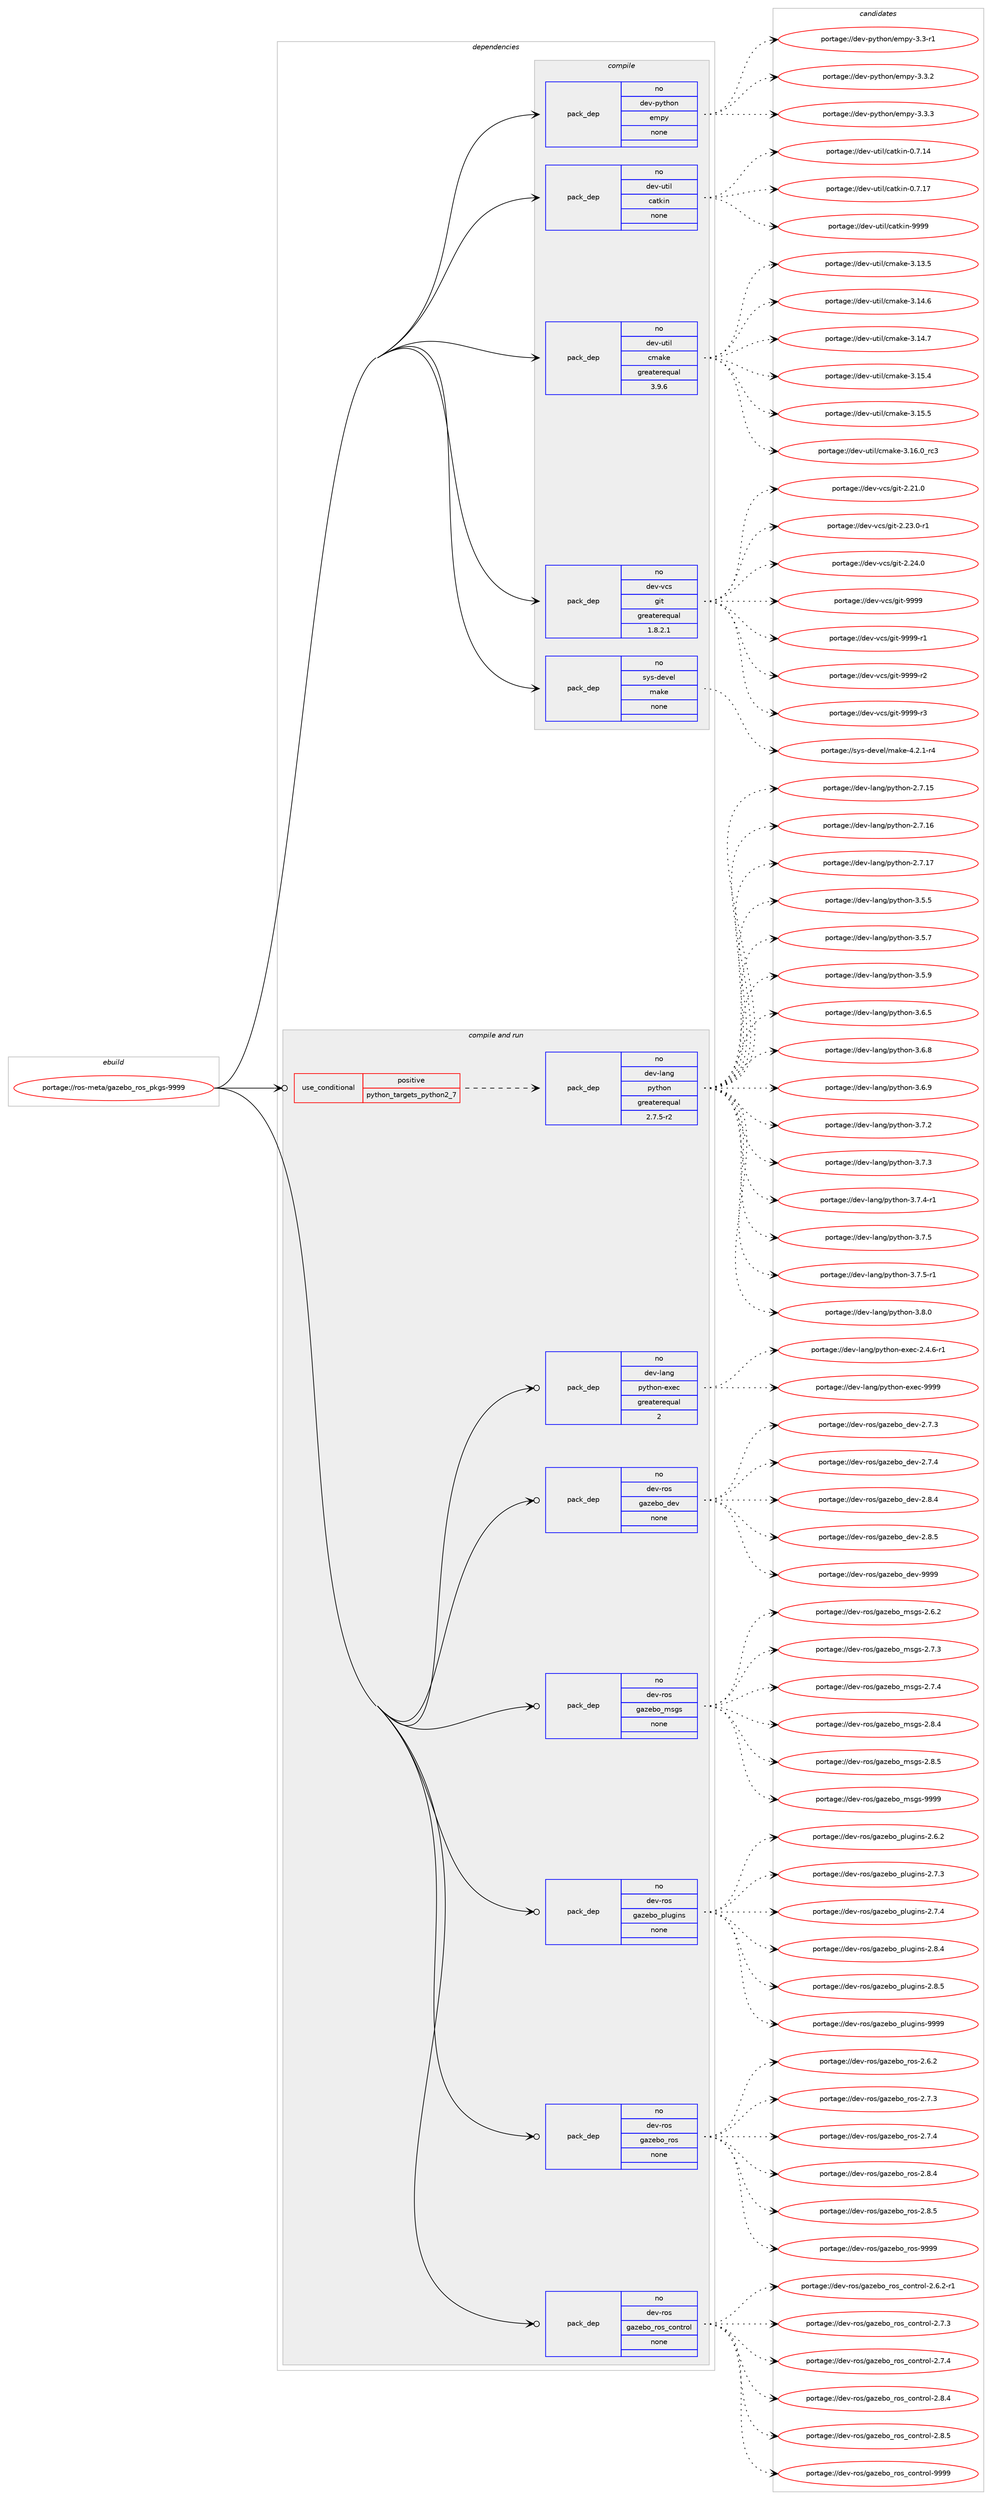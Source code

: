 digraph prolog {

# *************
# Graph options
# *************

newrank=true;
concentrate=true;
compound=true;
graph [rankdir=LR,fontname=Helvetica,fontsize=10,ranksep=1.5];#, ranksep=2.5, nodesep=0.2];
edge  [arrowhead=vee];
node  [fontname=Helvetica,fontsize=10];

# **********
# The ebuild
# **********

subgraph cluster_leftcol {
color=gray;
rank=same;
label=<<i>ebuild</i>>;
id [label="portage://ros-meta/gazebo_ros_pkgs-9999", color=red, width=4, href="../ros-meta/gazebo_ros_pkgs-9999.svg"];
}

# ****************
# The dependencies
# ****************

subgraph cluster_midcol {
color=gray;
label=<<i>dependencies</i>>;
subgraph cluster_compile {
fillcolor="#eeeeee";
style=filled;
label=<<i>compile</i>>;
subgraph pack278310 {
dependency379535 [label=<<TABLE BORDER="0" CELLBORDER="1" CELLSPACING="0" CELLPADDING="4" WIDTH="220"><TR><TD ROWSPAN="6" CELLPADDING="30">pack_dep</TD></TR><TR><TD WIDTH="110">no</TD></TR><TR><TD>dev-python</TD></TR><TR><TD>empy</TD></TR><TR><TD>none</TD></TR><TR><TD></TD></TR></TABLE>>, shape=none, color=blue];
}
id:e -> dependency379535:w [weight=20,style="solid",arrowhead="vee"];
subgraph pack278311 {
dependency379536 [label=<<TABLE BORDER="0" CELLBORDER="1" CELLSPACING="0" CELLPADDING="4" WIDTH="220"><TR><TD ROWSPAN="6" CELLPADDING="30">pack_dep</TD></TR><TR><TD WIDTH="110">no</TD></TR><TR><TD>dev-util</TD></TR><TR><TD>catkin</TD></TR><TR><TD>none</TD></TR><TR><TD></TD></TR></TABLE>>, shape=none, color=blue];
}
id:e -> dependency379536:w [weight=20,style="solid",arrowhead="vee"];
subgraph pack278312 {
dependency379537 [label=<<TABLE BORDER="0" CELLBORDER="1" CELLSPACING="0" CELLPADDING="4" WIDTH="220"><TR><TD ROWSPAN="6" CELLPADDING="30">pack_dep</TD></TR><TR><TD WIDTH="110">no</TD></TR><TR><TD>dev-util</TD></TR><TR><TD>cmake</TD></TR><TR><TD>greaterequal</TD></TR><TR><TD>3.9.6</TD></TR></TABLE>>, shape=none, color=blue];
}
id:e -> dependency379537:w [weight=20,style="solid",arrowhead="vee"];
subgraph pack278313 {
dependency379538 [label=<<TABLE BORDER="0" CELLBORDER="1" CELLSPACING="0" CELLPADDING="4" WIDTH="220"><TR><TD ROWSPAN="6" CELLPADDING="30">pack_dep</TD></TR><TR><TD WIDTH="110">no</TD></TR><TR><TD>dev-vcs</TD></TR><TR><TD>git</TD></TR><TR><TD>greaterequal</TD></TR><TR><TD>1.8.2.1</TD></TR></TABLE>>, shape=none, color=blue];
}
id:e -> dependency379538:w [weight=20,style="solid",arrowhead="vee"];
subgraph pack278314 {
dependency379539 [label=<<TABLE BORDER="0" CELLBORDER="1" CELLSPACING="0" CELLPADDING="4" WIDTH="220"><TR><TD ROWSPAN="6" CELLPADDING="30">pack_dep</TD></TR><TR><TD WIDTH="110">no</TD></TR><TR><TD>sys-devel</TD></TR><TR><TD>make</TD></TR><TR><TD>none</TD></TR><TR><TD></TD></TR></TABLE>>, shape=none, color=blue];
}
id:e -> dependency379539:w [weight=20,style="solid",arrowhead="vee"];
}
subgraph cluster_compileandrun {
fillcolor="#eeeeee";
style=filled;
label=<<i>compile and run</i>>;
subgraph cond94807 {
dependency379540 [label=<<TABLE BORDER="0" CELLBORDER="1" CELLSPACING="0" CELLPADDING="4"><TR><TD ROWSPAN="3" CELLPADDING="10">use_conditional</TD></TR><TR><TD>positive</TD></TR><TR><TD>python_targets_python2_7</TD></TR></TABLE>>, shape=none, color=red];
subgraph pack278315 {
dependency379541 [label=<<TABLE BORDER="0" CELLBORDER="1" CELLSPACING="0" CELLPADDING="4" WIDTH="220"><TR><TD ROWSPAN="6" CELLPADDING="30">pack_dep</TD></TR><TR><TD WIDTH="110">no</TD></TR><TR><TD>dev-lang</TD></TR><TR><TD>python</TD></TR><TR><TD>greaterequal</TD></TR><TR><TD>2.7.5-r2</TD></TR></TABLE>>, shape=none, color=blue];
}
dependency379540:e -> dependency379541:w [weight=20,style="dashed",arrowhead="vee"];
}
id:e -> dependency379540:w [weight=20,style="solid",arrowhead="odotvee"];
subgraph pack278316 {
dependency379542 [label=<<TABLE BORDER="0" CELLBORDER="1" CELLSPACING="0" CELLPADDING="4" WIDTH="220"><TR><TD ROWSPAN="6" CELLPADDING="30">pack_dep</TD></TR><TR><TD WIDTH="110">no</TD></TR><TR><TD>dev-lang</TD></TR><TR><TD>python-exec</TD></TR><TR><TD>greaterequal</TD></TR><TR><TD>2</TD></TR></TABLE>>, shape=none, color=blue];
}
id:e -> dependency379542:w [weight=20,style="solid",arrowhead="odotvee"];
subgraph pack278317 {
dependency379543 [label=<<TABLE BORDER="0" CELLBORDER="1" CELLSPACING="0" CELLPADDING="4" WIDTH="220"><TR><TD ROWSPAN="6" CELLPADDING="30">pack_dep</TD></TR><TR><TD WIDTH="110">no</TD></TR><TR><TD>dev-ros</TD></TR><TR><TD>gazebo_dev</TD></TR><TR><TD>none</TD></TR><TR><TD></TD></TR></TABLE>>, shape=none, color=blue];
}
id:e -> dependency379543:w [weight=20,style="solid",arrowhead="odotvee"];
subgraph pack278318 {
dependency379544 [label=<<TABLE BORDER="0" CELLBORDER="1" CELLSPACING="0" CELLPADDING="4" WIDTH="220"><TR><TD ROWSPAN="6" CELLPADDING="30">pack_dep</TD></TR><TR><TD WIDTH="110">no</TD></TR><TR><TD>dev-ros</TD></TR><TR><TD>gazebo_msgs</TD></TR><TR><TD>none</TD></TR><TR><TD></TD></TR></TABLE>>, shape=none, color=blue];
}
id:e -> dependency379544:w [weight=20,style="solid",arrowhead="odotvee"];
subgraph pack278319 {
dependency379545 [label=<<TABLE BORDER="0" CELLBORDER="1" CELLSPACING="0" CELLPADDING="4" WIDTH="220"><TR><TD ROWSPAN="6" CELLPADDING="30">pack_dep</TD></TR><TR><TD WIDTH="110">no</TD></TR><TR><TD>dev-ros</TD></TR><TR><TD>gazebo_plugins</TD></TR><TR><TD>none</TD></TR><TR><TD></TD></TR></TABLE>>, shape=none, color=blue];
}
id:e -> dependency379545:w [weight=20,style="solid",arrowhead="odotvee"];
subgraph pack278320 {
dependency379546 [label=<<TABLE BORDER="0" CELLBORDER="1" CELLSPACING="0" CELLPADDING="4" WIDTH="220"><TR><TD ROWSPAN="6" CELLPADDING="30">pack_dep</TD></TR><TR><TD WIDTH="110">no</TD></TR><TR><TD>dev-ros</TD></TR><TR><TD>gazebo_ros</TD></TR><TR><TD>none</TD></TR><TR><TD></TD></TR></TABLE>>, shape=none, color=blue];
}
id:e -> dependency379546:w [weight=20,style="solid",arrowhead="odotvee"];
subgraph pack278321 {
dependency379547 [label=<<TABLE BORDER="0" CELLBORDER="1" CELLSPACING="0" CELLPADDING="4" WIDTH="220"><TR><TD ROWSPAN="6" CELLPADDING="30">pack_dep</TD></TR><TR><TD WIDTH="110">no</TD></TR><TR><TD>dev-ros</TD></TR><TR><TD>gazebo_ros_control</TD></TR><TR><TD>none</TD></TR><TR><TD></TD></TR></TABLE>>, shape=none, color=blue];
}
id:e -> dependency379547:w [weight=20,style="solid",arrowhead="odotvee"];
}
subgraph cluster_run {
fillcolor="#eeeeee";
style=filled;
label=<<i>run</i>>;
}
}

# **************
# The candidates
# **************

subgraph cluster_choices {
rank=same;
color=gray;
label=<<i>candidates</i>>;

subgraph choice278310 {
color=black;
nodesep=1;
choiceportage1001011184511212111610411111047101109112121455146514511449 [label="portage://dev-python/empy-3.3-r1", color=red, width=4,href="../dev-python/empy-3.3-r1.svg"];
choiceportage1001011184511212111610411111047101109112121455146514650 [label="portage://dev-python/empy-3.3.2", color=red, width=4,href="../dev-python/empy-3.3.2.svg"];
choiceportage1001011184511212111610411111047101109112121455146514651 [label="portage://dev-python/empy-3.3.3", color=red, width=4,href="../dev-python/empy-3.3.3.svg"];
dependency379535:e -> choiceportage1001011184511212111610411111047101109112121455146514511449:w [style=dotted,weight="100"];
dependency379535:e -> choiceportage1001011184511212111610411111047101109112121455146514650:w [style=dotted,weight="100"];
dependency379535:e -> choiceportage1001011184511212111610411111047101109112121455146514651:w [style=dotted,weight="100"];
}
subgraph choice278311 {
color=black;
nodesep=1;
choiceportage1001011184511711610510847999711610710511045484655464952 [label="portage://dev-util/catkin-0.7.14", color=red, width=4,href="../dev-util/catkin-0.7.14.svg"];
choiceportage1001011184511711610510847999711610710511045484655464955 [label="portage://dev-util/catkin-0.7.17", color=red, width=4,href="../dev-util/catkin-0.7.17.svg"];
choiceportage100101118451171161051084799971161071051104557575757 [label="portage://dev-util/catkin-9999", color=red, width=4,href="../dev-util/catkin-9999.svg"];
dependency379536:e -> choiceportage1001011184511711610510847999711610710511045484655464952:w [style=dotted,weight="100"];
dependency379536:e -> choiceportage1001011184511711610510847999711610710511045484655464955:w [style=dotted,weight="100"];
dependency379536:e -> choiceportage100101118451171161051084799971161071051104557575757:w [style=dotted,weight="100"];
}
subgraph choice278312 {
color=black;
nodesep=1;
choiceportage1001011184511711610510847991099710710145514649514653 [label="portage://dev-util/cmake-3.13.5", color=red, width=4,href="../dev-util/cmake-3.13.5.svg"];
choiceportage1001011184511711610510847991099710710145514649524654 [label="portage://dev-util/cmake-3.14.6", color=red, width=4,href="../dev-util/cmake-3.14.6.svg"];
choiceportage1001011184511711610510847991099710710145514649524655 [label="portage://dev-util/cmake-3.14.7", color=red, width=4,href="../dev-util/cmake-3.14.7.svg"];
choiceportage1001011184511711610510847991099710710145514649534652 [label="portage://dev-util/cmake-3.15.4", color=red, width=4,href="../dev-util/cmake-3.15.4.svg"];
choiceportage1001011184511711610510847991099710710145514649534653 [label="portage://dev-util/cmake-3.15.5", color=red, width=4,href="../dev-util/cmake-3.15.5.svg"];
choiceportage1001011184511711610510847991099710710145514649544648951149951 [label="portage://dev-util/cmake-3.16.0_rc3", color=red, width=4,href="../dev-util/cmake-3.16.0_rc3.svg"];
dependency379537:e -> choiceportage1001011184511711610510847991099710710145514649514653:w [style=dotted,weight="100"];
dependency379537:e -> choiceportage1001011184511711610510847991099710710145514649524654:w [style=dotted,weight="100"];
dependency379537:e -> choiceportage1001011184511711610510847991099710710145514649524655:w [style=dotted,weight="100"];
dependency379537:e -> choiceportage1001011184511711610510847991099710710145514649534652:w [style=dotted,weight="100"];
dependency379537:e -> choiceportage1001011184511711610510847991099710710145514649534653:w [style=dotted,weight="100"];
dependency379537:e -> choiceportage1001011184511711610510847991099710710145514649544648951149951:w [style=dotted,weight="100"];
}
subgraph choice278313 {
color=black;
nodesep=1;
choiceportage10010111845118991154710310511645504650494648 [label="portage://dev-vcs/git-2.21.0", color=red, width=4,href="../dev-vcs/git-2.21.0.svg"];
choiceportage100101118451189911547103105116455046505146484511449 [label="portage://dev-vcs/git-2.23.0-r1", color=red, width=4,href="../dev-vcs/git-2.23.0-r1.svg"];
choiceportage10010111845118991154710310511645504650524648 [label="portage://dev-vcs/git-2.24.0", color=red, width=4,href="../dev-vcs/git-2.24.0.svg"];
choiceportage1001011184511899115471031051164557575757 [label="portage://dev-vcs/git-9999", color=red, width=4,href="../dev-vcs/git-9999.svg"];
choiceportage10010111845118991154710310511645575757574511449 [label="portage://dev-vcs/git-9999-r1", color=red, width=4,href="../dev-vcs/git-9999-r1.svg"];
choiceportage10010111845118991154710310511645575757574511450 [label="portage://dev-vcs/git-9999-r2", color=red, width=4,href="../dev-vcs/git-9999-r2.svg"];
choiceportage10010111845118991154710310511645575757574511451 [label="portage://dev-vcs/git-9999-r3", color=red, width=4,href="../dev-vcs/git-9999-r3.svg"];
dependency379538:e -> choiceportage10010111845118991154710310511645504650494648:w [style=dotted,weight="100"];
dependency379538:e -> choiceportage100101118451189911547103105116455046505146484511449:w [style=dotted,weight="100"];
dependency379538:e -> choiceportage10010111845118991154710310511645504650524648:w [style=dotted,weight="100"];
dependency379538:e -> choiceportage1001011184511899115471031051164557575757:w [style=dotted,weight="100"];
dependency379538:e -> choiceportage10010111845118991154710310511645575757574511449:w [style=dotted,weight="100"];
dependency379538:e -> choiceportage10010111845118991154710310511645575757574511450:w [style=dotted,weight="100"];
dependency379538:e -> choiceportage10010111845118991154710310511645575757574511451:w [style=dotted,weight="100"];
}
subgraph choice278314 {
color=black;
nodesep=1;
choiceportage1151211154510010111810110847109971071014552465046494511452 [label="portage://sys-devel/make-4.2.1-r4", color=red, width=4,href="../sys-devel/make-4.2.1-r4.svg"];
dependency379539:e -> choiceportage1151211154510010111810110847109971071014552465046494511452:w [style=dotted,weight="100"];
}
subgraph choice278315 {
color=black;
nodesep=1;
choiceportage10010111845108971101034711212111610411111045504655464953 [label="portage://dev-lang/python-2.7.15", color=red, width=4,href="../dev-lang/python-2.7.15.svg"];
choiceportage10010111845108971101034711212111610411111045504655464954 [label="portage://dev-lang/python-2.7.16", color=red, width=4,href="../dev-lang/python-2.7.16.svg"];
choiceportage10010111845108971101034711212111610411111045504655464955 [label="portage://dev-lang/python-2.7.17", color=red, width=4,href="../dev-lang/python-2.7.17.svg"];
choiceportage100101118451089711010347112121116104111110455146534653 [label="portage://dev-lang/python-3.5.5", color=red, width=4,href="../dev-lang/python-3.5.5.svg"];
choiceportage100101118451089711010347112121116104111110455146534655 [label="portage://dev-lang/python-3.5.7", color=red, width=4,href="../dev-lang/python-3.5.7.svg"];
choiceportage100101118451089711010347112121116104111110455146534657 [label="portage://dev-lang/python-3.5.9", color=red, width=4,href="../dev-lang/python-3.5.9.svg"];
choiceportage100101118451089711010347112121116104111110455146544653 [label="portage://dev-lang/python-3.6.5", color=red, width=4,href="../dev-lang/python-3.6.5.svg"];
choiceportage100101118451089711010347112121116104111110455146544656 [label="portage://dev-lang/python-3.6.8", color=red, width=4,href="../dev-lang/python-3.6.8.svg"];
choiceportage100101118451089711010347112121116104111110455146544657 [label="portage://dev-lang/python-3.6.9", color=red, width=4,href="../dev-lang/python-3.6.9.svg"];
choiceportage100101118451089711010347112121116104111110455146554650 [label="portage://dev-lang/python-3.7.2", color=red, width=4,href="../dev-lang/python-3.7.2.svg"];
choiceportage100101118451089711010347112121116104111110455146554651 [label="portage://dev-lang/python-3.7.3", color=red, width=4,href="../dev-lang/python-3.7.3.svg"];
choiceportage1001011184510897110103471121211161041111104551465546524511449 [label="portage://dev-lang/python-3.7.4-r1", color=red, width=4,href="../dev-lang/python-3.7.4-r1.svg"];
choiceportage100101118451089711010347112121116104111110455146554653 [label="portage://dev-lang/python-3.7.5", color=red, width=4,href="../dev-lang/python-3.7.5.svg"];
choiceportage1001011184510897110103471121211161041111104551465546534511449 [label="portage://dev-lang/python-3.7.5-r1", color=red, width=4,href="../dev-lang/python-3.7.5-r1.svg"];
choiceportage100101118451089711010347112121116104111110455146564648 [label="portage://dev-lang/python-3.8.0", color=red, width=4,href="../dev-lang/python-3.8.0.svg"];
dependency379541:e -> choiceportage10010111845108971101034711212111610411111045504655464953:w [style=dotted,weight="100"];
dependency379541:e -> choiceportage10010111845108971101034711212111610411111045504655464954:w [style=dotted,weight="100"];
dependency379541:e -> choiceportage10010111845108971101034711212111610411111045504655464955:w [style=dotted,weight="100"];
dependency379541:e -> choiceportage100101118451089711010347112121116104111110455146534653:w [style=dotted,weight="100"];
dependency379541:e -> choiceportage100101118451089711010347112121116104111110455146534655:w [style=dotted,weight="100"];
dependency379541:e -> choiceportage100101118451089711010347112121116104111110455146534657:w [style=dotted,weight="100"];
dependency379541:e -> choiceportage100101118451089711010347112121116104111110455146544653:w [style=dotted,weight="100"];
dependency379541:e -> choiceportage100101118451089711010347112121116104111110455146544656:w [style=dotted,weight="100"];
dependency379541:e -> choiceportage100101118451089711010347112121116104111110455146544657:w [style=dotted,weight="100"];
dependency379541:e -> choiceportage100101118451089711010347112121116104111110455146554650:w [style=dotted,weight="100"];
dependency379541:e -> choiceportage100101118451089711010347112121116104111110455146554651:w [style=dotted,weight="100"];
dependency379541:e -> choiceportage1001011184510897110103471121211161041111104551465546524511449:w [style=dotted,weight="100"];
dependency379541:e -> choiceportage100101118451089711010347112121116104111110455146554653:w [style=dotted,weight="100"];
dependency379541:e -> choiceportage1001011184510897110103471121211161041111104551465546534511449:w [style=dotted,weight="100"];
dependency379541:e -> choiceportage100101118451089711010347112121116104111110455146564648:w [style=dotted,weight="100"];
}
subgraph choice278316 {
color=black;
nodesep=1;
choiceportage10010111845108971101034711212111610411111045101120101994550465246544511449 [label="portage://dev-lang/python-exec-2.4.6-r1", color=red, width=4,href="../dev-lang/python-exec-2.4.6-r1.svg"];
choiceportage10010111845108971101034711212111610411111045101120101994557575757 [label="portage://dev-lang/python-exec-9999", color=red, width=4,href="../dev-lang/python-exec-9999.svg"];
dependency379542:e -> choiceportage10010111845108971101034711212111610411111045101120101994550465246544511449:w [style=dotted,weight="100"];
dependency379542:e -> choiceportage10010111845108971101034711212111610411111045101120101994557575757:w [style=dotted,weight="100"];
}
subgraph choice278317 {
color=black;
nodesep=1;
choiceportage1001011184511411111547103971221019811195100101118455046554651 [label="portage://dev-ros/gazebo_dev-2.7.3", color=red, width=4,href="../dev-ros/gazebo_dev-2.7.3.svg"];
choiceportage1001011184511411111547103971221019811195100101118455046554652 [label="portage://dev-ros/gazebo_dev-2.7.4", color=red, width=4,href="../dev-ros/gazebo_dev-2.7.4.svg"];
choiceportage1001011184511411111547103971221019811195100101118455046564652 [label="portage://dev-ros/gazebo_dev-2.8.4", color=red, width=4,href="../dev-ros/gazebo_dev-2.8.4.svg"];
choiceportage1001011184511411111547103971221019811195100101118455046564653 [label="portage://dev-ros/gazebo_dev-2.8.5", color=red, width=4,href="../dev-ros/gazebo_dev-2.8.5.svg"];
choiceportage10010111845114111115471039712210198111951001011184557575757 [label="portage://dev-ros/gazebo_dev-9999", color=red, width=4,href="../dev-ros/gazebo_dev-9999.svg"];
dependency379543:e -> choiceportage1001011184511411111547103971221019811195100101118455046554651:w [style=dotted,weight="100"];
dependency379543:e -> choiceportage1001011184511411111547103971221019811195100101118455046554652:w [style=dotted,weight="100"];
dependency379543:e -> choiceportage1001011184511411111547103971221019811195100101118455046564652:w [style=dotted,weight="100"];
dependency379543:e -> choiceportage1001011184511411111547103971221019811195100101118455046564653:w [style=dotted,weight="100"];
dependency379543:e -> choiceportage10010111845114111115471039712210198111951001011184557575757:w [style=dotted,weight="100"];
}
subgraph choice278318 {
color=black;
nodesep=1;
choiceportage1001011184511411111547103971221019811195109115103115455046544650 [label="portage://dev-ros/gazebo_msgs-2.6.2", color=red, width=4,href="../dev-ros/gazebo_msgs-2.6.2.svg"];
choiceportage1001011184511411111547103971221019811195109115103115455046554651 [label="portage://dev-ros/gazebo_msgs-2.7.3", color=red, width=4,href="../dev-ros/gazebo_msgs-2.7.3.svg"];
choiceportage1001011184511411111547103971221019811195109115103115455046554652 [label="portage://dev-ros/gazebo_msgs-2.7.4", color=red, width=4,href="../dev-ros/gazebo_msgs-2.7.4.svg"];
choiceportage1001011184511411111547103971221019811195109115103115455046564652 [label="portage://dev-ros/gazebo_msgs-2.8.4", color=red, width=4,href="../dev-ros/gazebo_msgs-2.8.4.svg"];
choiceportage1001011184511411111547103971221019811195109115103115455046564653 [label="portage://dev-ros/gazebo_msgs-2.8.5", color=red, width=4,href="../dev-ros/gazebo_msgs-2.8.5.svg"];
choiceportage10010111845114111115471039712210198111951091151031154557575757 [label="portage://dev-ros/gazebo_msgs-9999", color=red, width=4,href="../dev-ros/gazebo_msgs-9999.svg"];
dependency379544:e -> choiceportage1001011184511411111547103971221019811195109115103115455046544650:w [style=dotted,weight="100"];
dependency379544:e -> choiceportage1001011184511411111547103971221019811195109115103115455046554651:w [style=dotted,weight="100"];
dependency379544:e -> choiceportage1001011184511411111547103971221019811195109115103115455046554652:w [style=dotted,weight="100"];
dependency379544:e -> choiceportage1001011184511411111547103971221019811195109115103115455046564652:w [style=dotted,weight="100"];
dependency379544:e -> choiceportage1001011184511411111547103971221019811195109115103115455046564653:w [style=dotted,weight="100"];
dependency379544:e -> choiceportage10010111845114111115471039712210198111951091151031154557575757:w [style=dotted,weight="100"];
}
subgraph choice278319 {
color=black;
nodesep=1;
choiceportage1001011184511411111547103971221019811195112108117103105110115455046544650 [label="portage://dev-ros/gazebo_plugins-2.6.2", color=red, width=4,href="../dev-ros/gazebo_plugins-2.6.2.svg"];
choiceportage1001011184511411111547103971221019811195112108117103105110115455046554651 [label="portage://dev-ros/gazebo_plugins-2.7.3", color=red, width=4,href="../dev-ros/gazebo_plugins-2.7.3.svg"];
choiceportage1001011184511411111547103971221019811195112108117103105110115455046554652 [label="portage://dev-ros/gazebo_plugins-2.7.4", color=red, width=4,href="../dev-ros/gazebo_plugins-2.7.4.svg"];
choiceportage1001011184511411111547103971221019811195112108117103105110115455046564652 [label="portage://dev-ros/gazebo_plugins-2.8.4", color=red, width=4,href="../dev-ros/gazebo_plugins-2.8.4.svg"];
choiceportage1001011184511411111547103971221019811195112108117103105110115455046564653 [label="portage://dev-ros/gazebo_plugins-2.8.5", color=red, width=4,href="../dev-ros/gazebo_plugins-2.8.5.svg"];
choiceportage10010111845114111115471039712210198111951121081171031051101154557575757 [label="portage://dev-ros/gazebo_plugins-9999", color=red, width=4,href="../dev-ros/gazebo_plugins-9999.svg"];
dependency379545:e -> choiceportage1001011184511411111547103971221019811195112108117103105110115455046544650:w [style=dotted,weight="100"];
dependency379545:e -> choiceportage1001011184511411111547103971221019811195112108117103105110115455046554651:w [style=dotted,weight="100"];
dependency379545:e -> choiceportage1001011184511411111547103971221019811195112108117103105110115455046554652:w [style=dotted,weight="100"];
dependency379545:e -> choiceportage1001011184511411111547103971221019811195112108117103105110115455046564652:w [style=dotted,weight="100"];
dependency379545:e -> choiceportage1001011184511411111547103971221019811195112108117103105110115455046564653:w [style=dotted,weight="100"];
dependency379545:e -> choiceportage10010111845114111115471039712210198111951121081171031051101154557575757:w [style=dotted,weight="100"];
}
subgraph choice278320 {
color=black;
nodesep=1;
choiceportage1001011184511411111547103971221019811195114111115455046544650 [label="portage://dev-ros/gazebo_ros-2.6.2", color=red, width=4,href="../dev-ros/gazebo_ros-2.6.2.svg"];
choiceportage1001011184511411111547103971221019811195114111115455046554651 [label="portage://dev-ros/gazebo_ros-2.7.3", color=red, width=4,href="../dev-ros/gazebo_ros-2.7.3.svg"];
choiceportage1001011184511411111547103971221019811195114111115455046554652 [label="portage://dev-ros/gazebo_ros-2.7.4", color=red, width=4,href="../dev-ros/gazebo_ros-2.7.4.svg"];
choiceportage1001011184511411111547103971221019811195114111115455046564652 [label="portage://dev-ros/gazebo_ros-2.8.4", color=red, width=4,href="../dev-ros/gazebo_ros-2.8.4.svg"];
choiceportage1001011184511411111547103971221019811195114111115455046564653 [label="portage://dev-ros/gazebo_ros-2.8.5", color=red, width=4,href="../dev-ros/gazebo_ros-2.8.5.svg"];
choiceportage10010111845114111115471039712210198111951141111154557575757 [label="portage://dev-ros/gazebo_ros-9999", color=red, width=4,href="../dev-ros/gazebo_ros-9999.svg"];
dependency379546:e -> choiceportage1001011184511411111547103971221019811195114111115455046544650:w [style=dotted,weight="100"];
dependency379546:e -> choiceportage1001011184511411111547103971221019811195114111115455046554651:w [style=dotted,weight="100"];
dependency379546:e -> choiceportage1001011184511411111547103971221019811195114111115455046554652:w [style=dotted,weight="100"];
dependency379546:e -> choiceportage1001011184511411111547103971221019811195114111115455046564652:w [style=dotted,weight="100"];
dependency379546:e -> choiceportage1001011184511411111547103971221019811195114111115455046564653:w [style=dotted,weight="100"];
dependency379546:e -> choiceportage10010111845114111115471039712210198111951141111154557575757:w [style=dotted,weight="100"];
}
subgraph choice278321 {
color=black;
nodesep=1;
choiceportage100101118451141111154710397122101981119511411111595991111101161141111084550465446504511449 [label="portage://dev-ros/gazebo_ros_control-2.6.2-r1", color=red, width=4,href="../dev-ros/gazebo_ros_control-2.6.2-r1.svg"];
choiceportage10010111845114111115471039712210198111951141111159599111110116114111108455046554651 [label="portage://dev-ros/gazebo_ros_control-2.7.3", color=red, width=4,href="../dev-ros/gazebo_ros_control-2.7.3.svg"];
choiceportage10010111845114111115471039712210198111951141111159599111110116114111108455046554652 [label="portage://dev-ros/gazebo_ros_control-2.7.4", color=red, width=4,href="../dev-ros/gazebo_ros_control-2.7.4.svg"];
choiceportage10010111845114111115471039712210198111951141111159599111110116114111108455046564652 [label="portage://dev-ros/gazebo_ros_control-2.8.4", color=red, width=4,href="../dev-ros/gazebo_ros_control-2.8.4.svg"];
choiceportage10010111845114111115471039712210198111951141111159599111110116114111108455046564653 [label="portage://dev-ros/gazebo_ros_control-2.8.5", color=red, width=4,href="../dev-ros/gazebo_ros_control-2.8.5.svg"];
choiceportage100101118451141111154710397122101981119511411111595991111101161141111084557575757 [label="portage://dev-ros/gazebo_ros_control-9999", color=red, width=4,href="../dev-ros/gazebo_ros_control-9999.svg"];
dependency379547:e -> choiceportage100101118451141111154710397122101981119511411111595991111101161141111084550465446504511449:w [style=dotted,weight="100"];
dependency379547:e -> choiceportage10010111845114111115471039712210198111951141111159599111110116114111108455046554651:w [style=dotted,weight="100"];
dependency379547:e -> choiceportage10010111845114111115471039712210198111951141111159599111110116114111108455046554652:w [style=dotted,weight="100"];
dependency379547:e -> choiceportage10010111845114111115471039712210198111951141111159599111110116114111108455046564652:w [style=dotted,weight="100"];
dependency379547:e -> choiceportage10010111845114111115471039712210198111951141111159599111110116114111108455046564653:w [style=dotted,weight="100"];
dependency379547:e -> choiceportage100101118451141111154710397122101981119511411111595991111101161141111084557575757:w [style=dotted,weight="100"];
}
}

}
